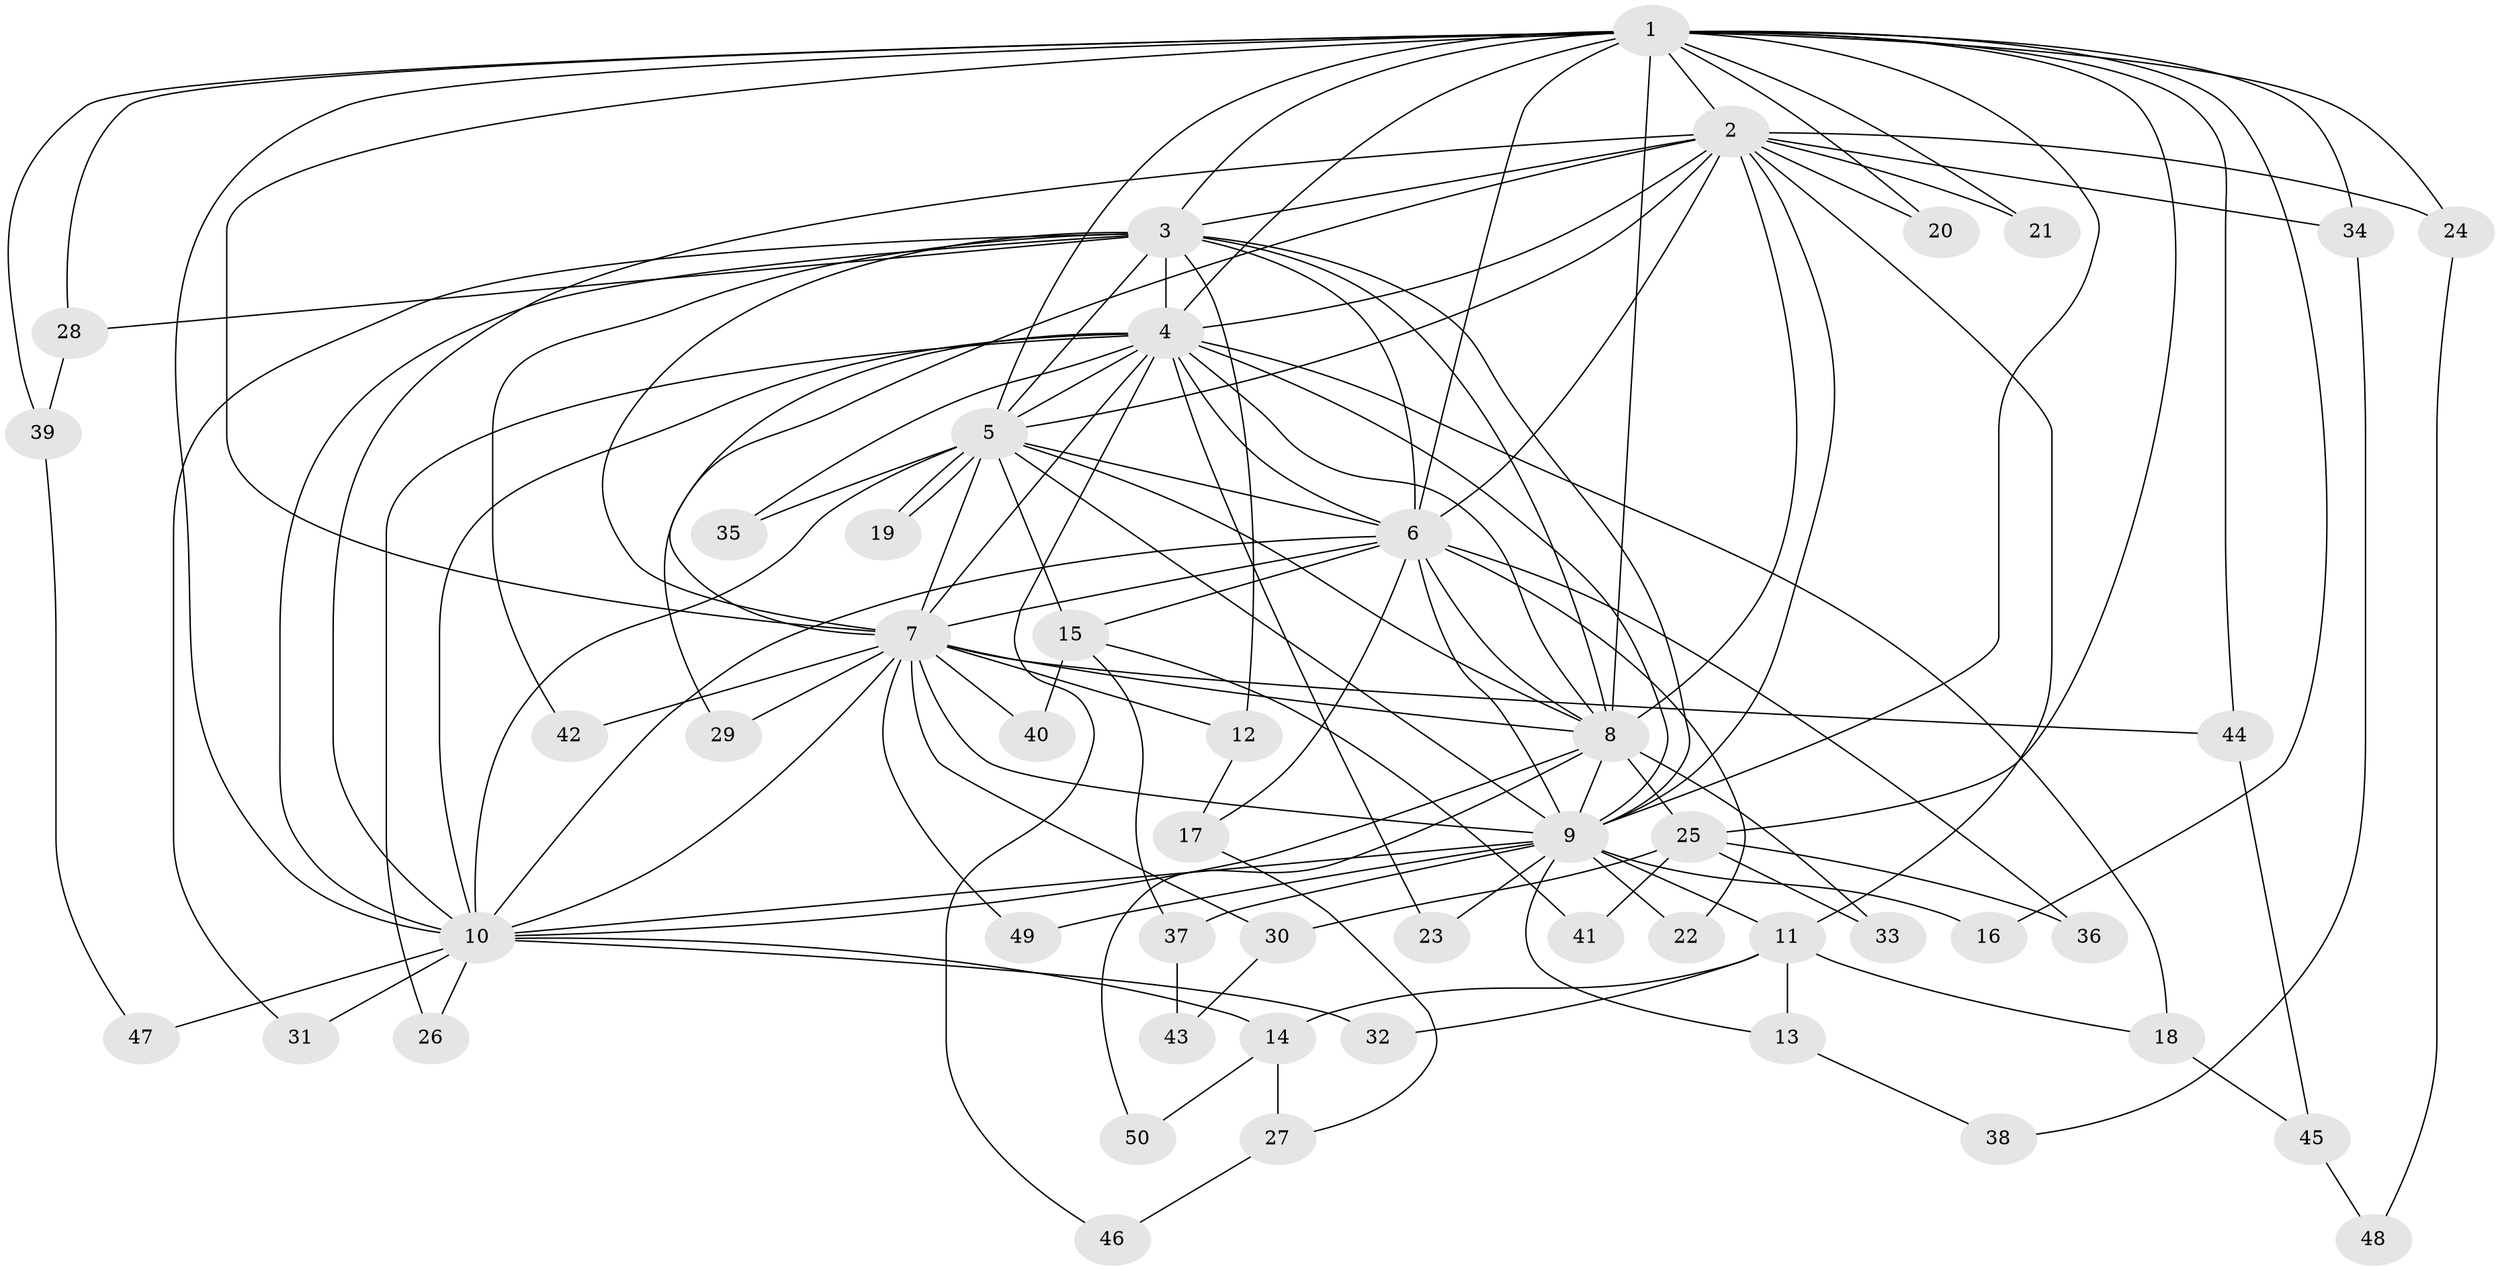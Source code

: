 // Generated by graph-tools (version 1.1) at 2025/49/03/09/25 03:49:36]
// undirected, 50 vertices, 125 edges
graph export_dot {
graph [start="1"]
  node [color=gray90,style=filled];
  1;
  2;
  3;
  4;
  5;
  6;
  7;
  8;
  9;
  10;
  11;
  12;
  13;
  14;
  15;
  16;
  17;
  18;
  19;
  20;
  21;
  22;
  23;
  24;
  25;
  26;
  27;
  28;
  29;
  30;
  31;
  32;
  33;
  34;
  35;
  36;
  37;
  38;
  39;
  40;
  41;
  42;
  43;
  44;
  45;
  46;
  47;
  48;
  49;
  50;
  1 -- 2;
  1 -- 3;
  1 -- 4;
  1 -- 5;
  1 -- 6;
  1 -- 7;
  1 -- 8;
  1 -- 9;
  1 -- 10;
  1 -- 16;
  1 -- 20;
  1 -- 21;
  1 -- 24;
  1 -- 25;
  1 -- 28;
  1 -- 34;
  1 -- 39;
  1 -- 44;
  2 -- 3;
  2 -- 4;
  2 -- 5;
  2 -- 6;
  2 -- 7;
  2 -- 8;
  2 -- 9;
  2 -- 10;
  2 -- 11;
  2 -- 20;
  2 -- 21;
  2 -- 24;
  2 -- 34;
  3 -- 4;
  3 -- 5;
  3 -- 6;
  3 -- 7;
  3 -- 8;
  3 -- 9;
  3 -- 10;
  3 -- 12;
  3 -- 28;
  3 -- 31;
  3 -- 42;
  4 -- 5;
  4 -- 6;
  4 -- 7;
  4 -- 8;
  4 -- 9;
  4 -- 10;
  4 -- 18;
  4 -- 23;
  4 -- 26;
  4 -- 29;
  4 -- 35;
  4 -- 46;
  5 -- 6;
  5 -- 7;
  5 -- 8;
  5 -- 9;
  5 -- 10;
  5 -- 15;
  5 -- 19;
  5 -- 19;
  5 -- 35;
  6 -- 7;
  6 -- 8;
  6 -- 9;
  6 -- 10;
  6 -- 15;
  6 -- 17;
  6 -- 22;
  6 -- 36;
  7 -- 8;
  7 -- 9;
  7 -- 10;
  7 -- 12;
  7 -- 29;
  7 -- 30;
  7 -- 40;
  7 -- 42;
  7 -- 44;
  7 -- 49;
  8 -- 9;
  8 -- 10;
  8 -- 25;
  8 -- 33;
  8 -- 50;
  9 -- 10;
  9 -- 11;
  9 -- 13;
  9 -- 16;
  9 -- 22;
  9 -- 23;
  9 -- 37;
  9 -- 49;
  10 -- 14;
  10 -- 26;
  10 -- 31;
  10 -- 32;
  10 -- 47;
  11 -- 13;
  11 -- 14;
  11 -- 18;
  11 -- 32;
  12 -- 17;
  13 -- 38;
  14 -- 27;
  14 -- 50;
  15 -- 37;
  15 -- 40;
  15 -- 41;
  17 -- 27;
  18 -- 45;
  24 -- 48;
  25 -- 30;
  25 -- 33;
  25 -- 36;
  25 -- 41;
  27 -- 46;
  28 -- 39;
  30 -- 43;
  34 -- 38;
  37 -- 43;
  39 -- 47;
  44 -- 45;
  45 -- 48;
}
